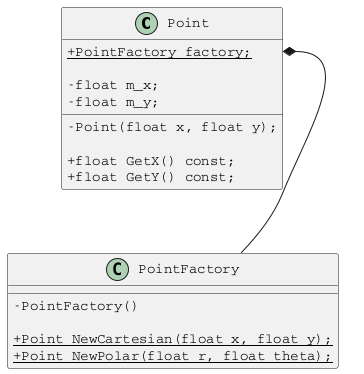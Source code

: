 @startuml
    skinparam TabSize 4
    skinparam DefaultFontName Courier
    skinparam ClassAttributeIconSize 0

    class Point
    {
        + {static} PointFactory factory;

        - float m_x;
        - float m_y;

        - Point(float x, float y);

        + float GetX() const;
        + float GetY() const;
    }

    class PointFactory
    {
        - PointFactory()

        + {static} Point NewCartesian(float x, float y);
        + {static} Point NewPolar(float r, float theta);
    }

    Point::factory *-- PointFactory
@enduml
